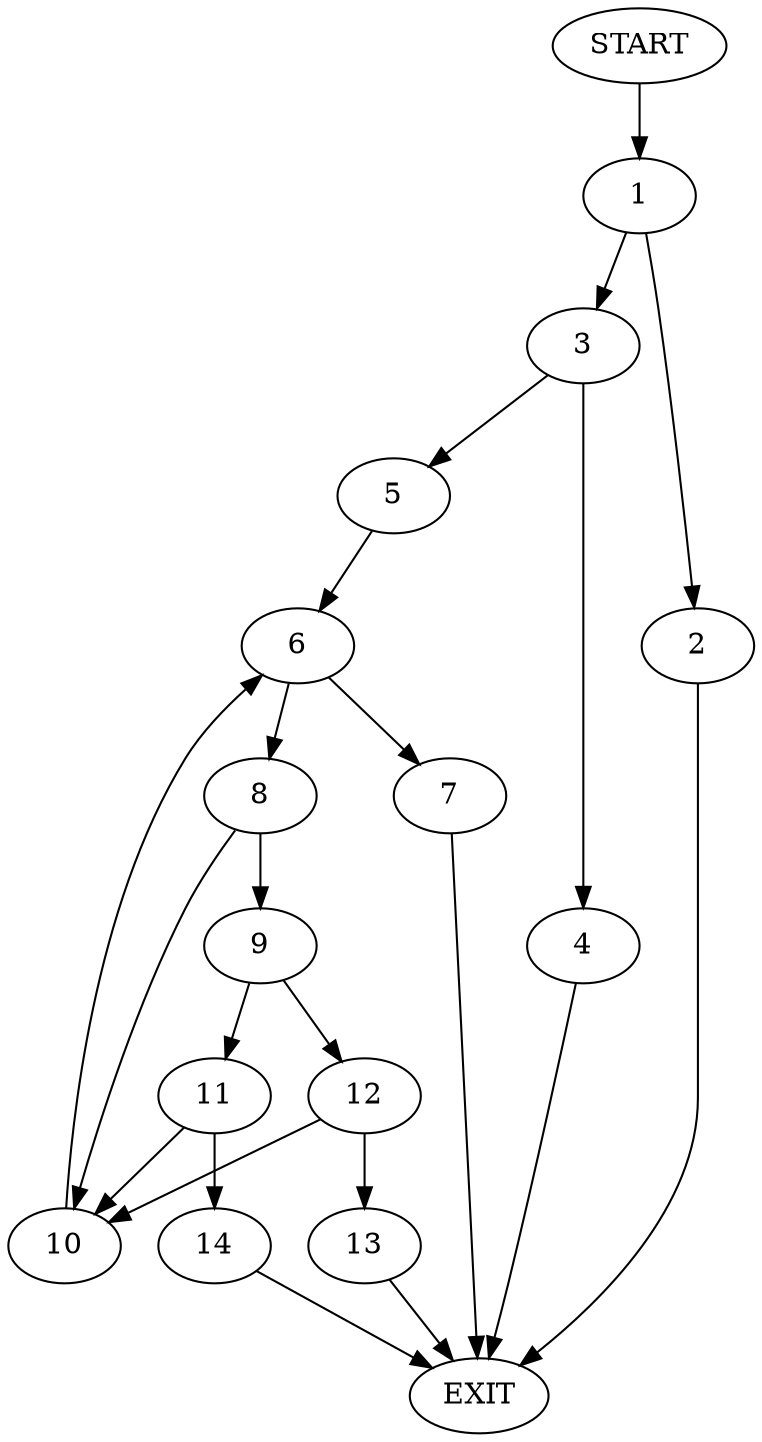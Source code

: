 digraph {
0 [label="START"]
15 [label="EXIT"]
0 -> 1
1 -> 2
1 -> 3
2 -> 15
3 -> 4
3 -> 5
5 -> 6
4 -> 15
6 -> 7
6 -> 8
7 -> 15
8 -> 9
8 -> 10
10 -> 6
9 -> 11
9 -> 12
12 -> 10
12 -> 13
11 -> 14
11 -> 10
14 -> 15
13 -> 15
}
